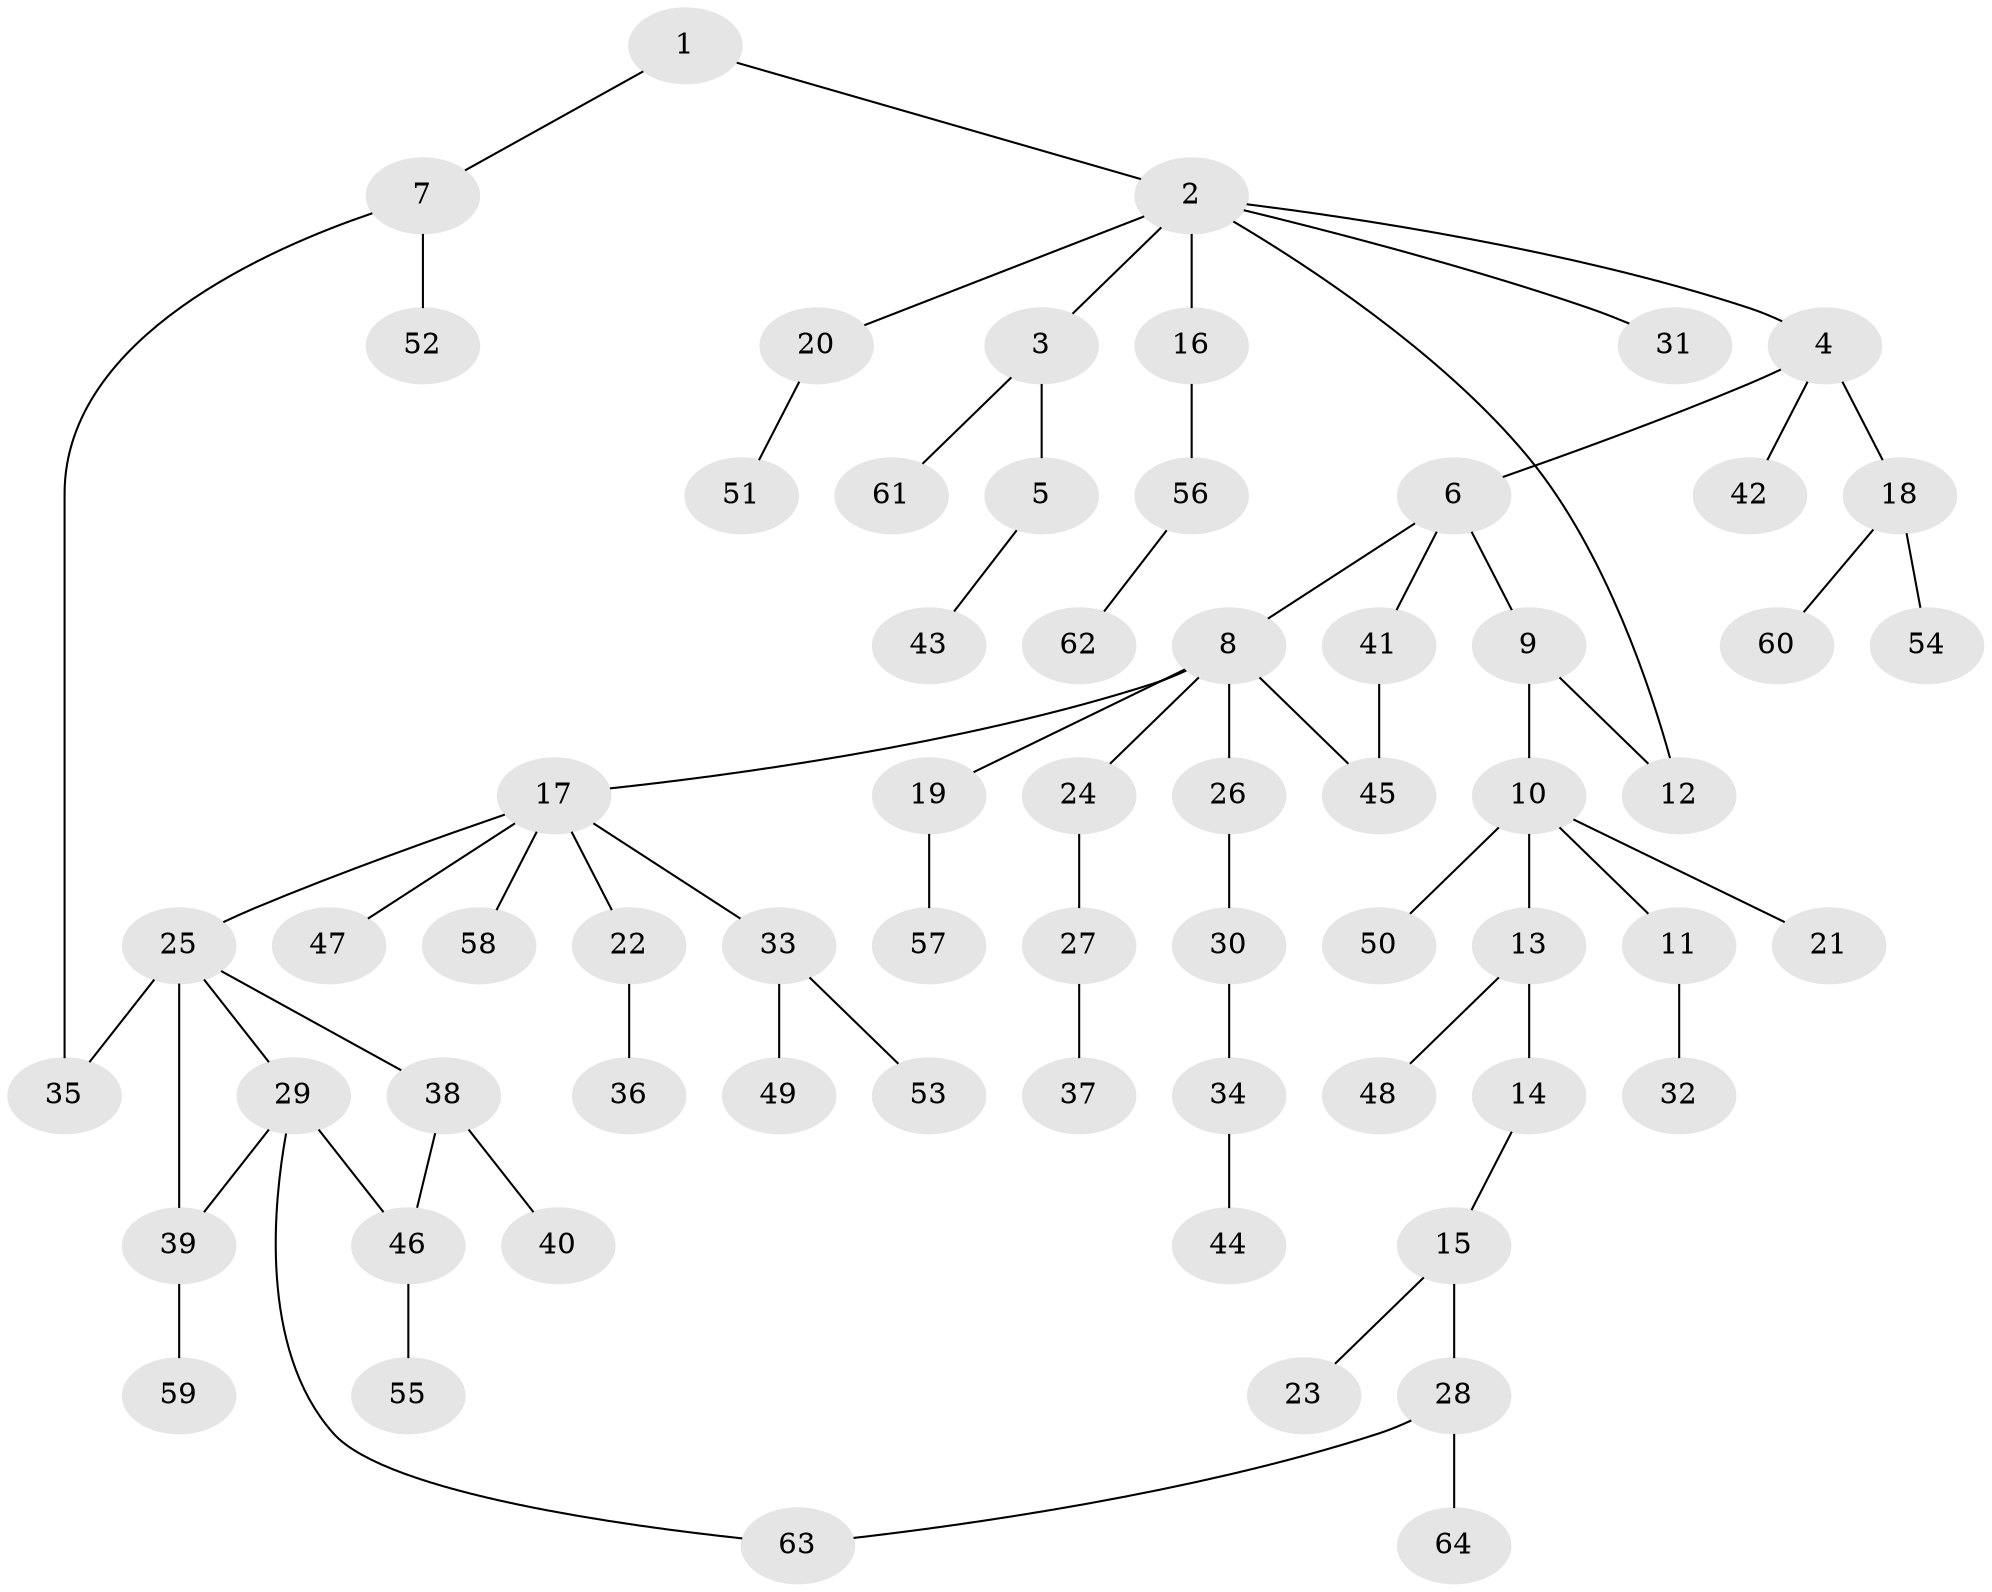 // Generated by graph-tools (version 1.1) at 2025/49/03/09/25 03:49:19]
// undirected, 64 vertices, 69 edges
graph export_dot {
graph [start="1"]
  node [color=gray90,style=filled];
  1;
  2;
  3;
  4;
  5;
  6;
  7;
  8;
  9;
  10;
  11;
  12;
  13;
  14;
  15;
  16;
  17;
  18;
  19;
  20;
  21;
  22;
  23;
  24;
  25;
  26;
  27;
  28;
  29;
  30;
  31;
  32;
  33;
  34;
  35;
  36;
  37;
  38;
  39;
  40;
  41;
  42;
  43;
  44;
  45;
  46;
  47;
  48;
  49;
  50;
  51;
  52;
  53;
  54;
  55;
  56;
  57;
  58;
  59;
  60;
  61;
  62;
  63;
  64;
  1 -- 2;
  1 -- 7;
  2 -- 3;
  2 -- 4;
  2 -- 12;
  2 -- 16;
  2 -- 20;
  2 -- 31;
  3 -- 5;
  3 -- 61;
  4 -- 6;
  4 -- 18;
  4 -- 42;
  5 -- 43;
  6 -- 8;
  6 -- 9;
  6 -- 41;
  7 -- 52;
  7 -- 35;
  8 -- 17;
  8 -- 19;
  8 -- 24;
  8 -- 26;
  8 -- 45;
  9 -- 10;
  9 -- 12;
  10 -- 11;
  10 -- 13;
  10 -- 21;
  10 -- 50;
  11 -- 32;
  13 -- 14;
  13 -- 48;
  14 -- 15;
  15 -- 23;
  15 -- 28;
  16 -- 56;
  17 -- 22;
  17 -- 25;
  17 -- 33;
  17 -- 47;
  17 -- 58;
  18 -- 54;
  18 -- 60;
  19 -- 57;
  20 -- 51;
  22 -- 36;
  24 -- 27;
  25 -- 29;
  25 -- 35;
  25 -- 38;
  25 -- 39;
  26 -- 30;
  27 -- 37;
  28 -- 64;
  28 -- 63;
  29 -- 39;
  29 -- 46;
  29 -- 63;
  30 -- 34;
  33 -- 49;
  33 -- 53;
  34 -- 44;
  38 -- 40;
  38 -- 46;
  39 -- 59;
  41 -- 45;
  46 -- 55;
  56 -- 62;
}
